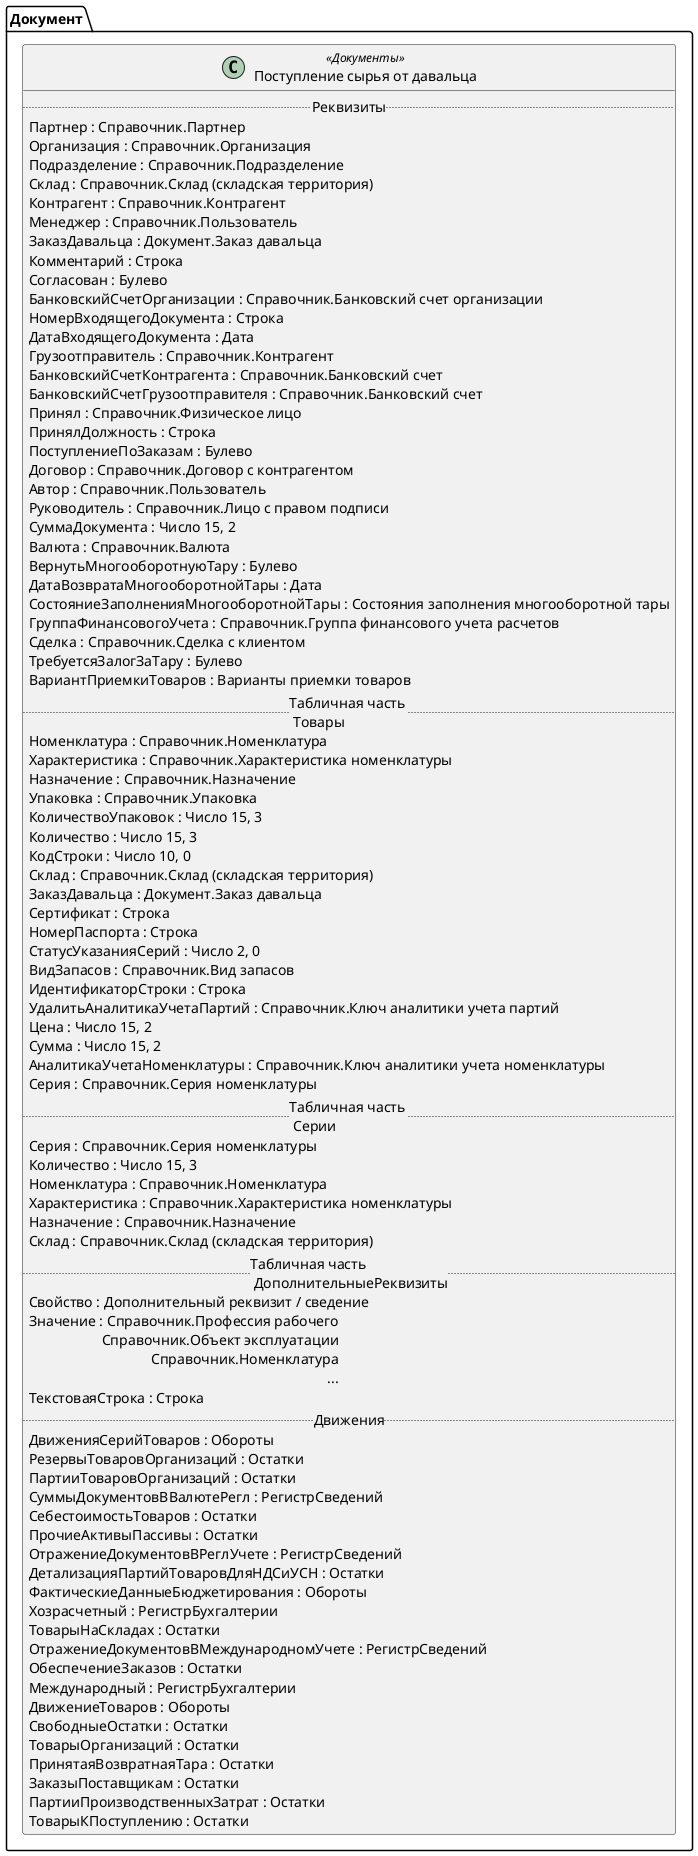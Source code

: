﻿@startuml ПоступлениеСырьяОтДавальца
'!include templates.wsd
'..\include templates.wsd
class Документ.ПоступлениеСырьяОтДавальца as "Поступление сырья от давальца" <<Документы>>
{
..Реквизиты..
Партнер : Справочник.Партнер
Организация : Справочник.Организация
Подразделение : Справочник.Подразделение
Склад : Справочник.Склад (складская территория)
Контрагент : Справочник.Контрагент
Менеджер : Справочник.Пользователь
ЗаказДавальца : Документ.Заказ давальца
Комментарий : Строка
Согласован : Булево
БанковскийСчетОрганизации : Справочник.Банковский счет организации
НомерВходящегоДокумента : Строка
ДатаВходящегоДокумента : Дата
Грузоотправитель : Справочник.Контрагент
БанковскийСчетКонтрагента : Справочник.Банковский счет
БанковскийСчетГрузоотправителя : Справочник.Банковский счет
Принял : Справочник.Физическое лицо
ПринялДолжность : Строка
ПоступлениеПоЗаказам : Булево
Договор : Справочник.Договор с контрагентом
Автор : Справочник.Пользователь
Руководитель : Справочник.Лицо с правом подписи
СуммаДокумента : Число 15, 2
Валюта : Справочник.Валюта
ВернутьМногооборотнуюТару : Булево
ДатаВозвратаМногооборотнойТары : Дата
СостояниеЗаполненияМногооборотнойТары : Состояния заполнения многооборотной тары
ГруппаФинансовогоУчета : Справочник.Группа финансового учета расчетов
Сделка : Справочник.Сделка с клиентом
ТребуетсяЗалогЗаТару : Булево
ВариантПриемкиТоваров : Варианты приемки товаров
..Табличная часть \n Товары..
Номенклатура : Справочник.Номенклатура
Характеристика : Справочник.Характеристика номенклатуры
Назначение : Справочник.Назначение
Упаковка : Справочник.Упаковка
КоличествоУпаковок : Число 15, 3
Количество : Число 15, 3
КодСтроки : Число 10, 0
Склад : Справочник.Склад (складская территория)
ЗаказДавальца : Документ.Заказ давальца
Сертификат : Строка
НомерПаспорта : Строка
СтатусУказанияСерий : Число 2, 0
ВидЗапасов : Справочник.Вид запасов
ИдентификаторСтроки : Строка
УдалитьАналитикаУчетаПартий : Справочник.Ключ аналитики учета партий
Цена : Число 15, 2
Сумма : Число 15, 2
АналитикаУчетаНоменклатуры : Справочник.Ключ аналитики учета номенклатуры
Серия : Справочник.Серия номенклатуры
..Табличная часть \n Серии..
Серия : Справочник.Серия номенклатуры
Количество : Число 15, 3
Номенклатура : Справочник.Номенклатура
Характеристика : Справочник.Характеристика номенклатуры
Назначение : Справочник.Назначение
Склад : Справочник.Склад (складская территория)
..Табличная часть \n ДополнительныеРеквизиты..
Свойство : Дополнительный реквизит / сведение
Значение : Справочник.Профессия рабочего\rСправочник.Объект эксплуатации\rСправочник.Номенклатура\r...
ТекстоваяСтрока : Строка
..Движения..
ДвиженияСерийТоваров : Обороты
РезервыТоваровОрганизаций : Остатки
ПартииТоваровОрганизаций : Остатки
СуммыДокументовВВалютеРегл : РегистрСведений
СебестоимостьТоваров : Остатки
ПрочиеАктивыПассивы : Остатки
ОтражениеДокументовВРеглУчете : РегистрСведений
ДетализацияПартийТоваровДляНДСиУСН : Остатки
ФактическиеДанныеБюджетирования : Обороты
Хозрасчетный : РегистрБухгалтерии
ТоварыНаСкладах : Остатки
ОтражениеДокументовВМеждународномУчете : РегистрСведений
ОбеспечениеЗаказов : Остатки
Международный : РегистрБухгалтерии
ДвижениеТоваров : Обороты
СвободныеОстатки : Остатки
ТоварыОрганизаций : Остатки
ПринятаяВозвратнаяТара : Остатки
ЗаказыПоставщикам : Остатки
ПартииПроизводственныхЗатрат : Остатки
ТоварыКПоступлению : Остатки
}
@enduml
